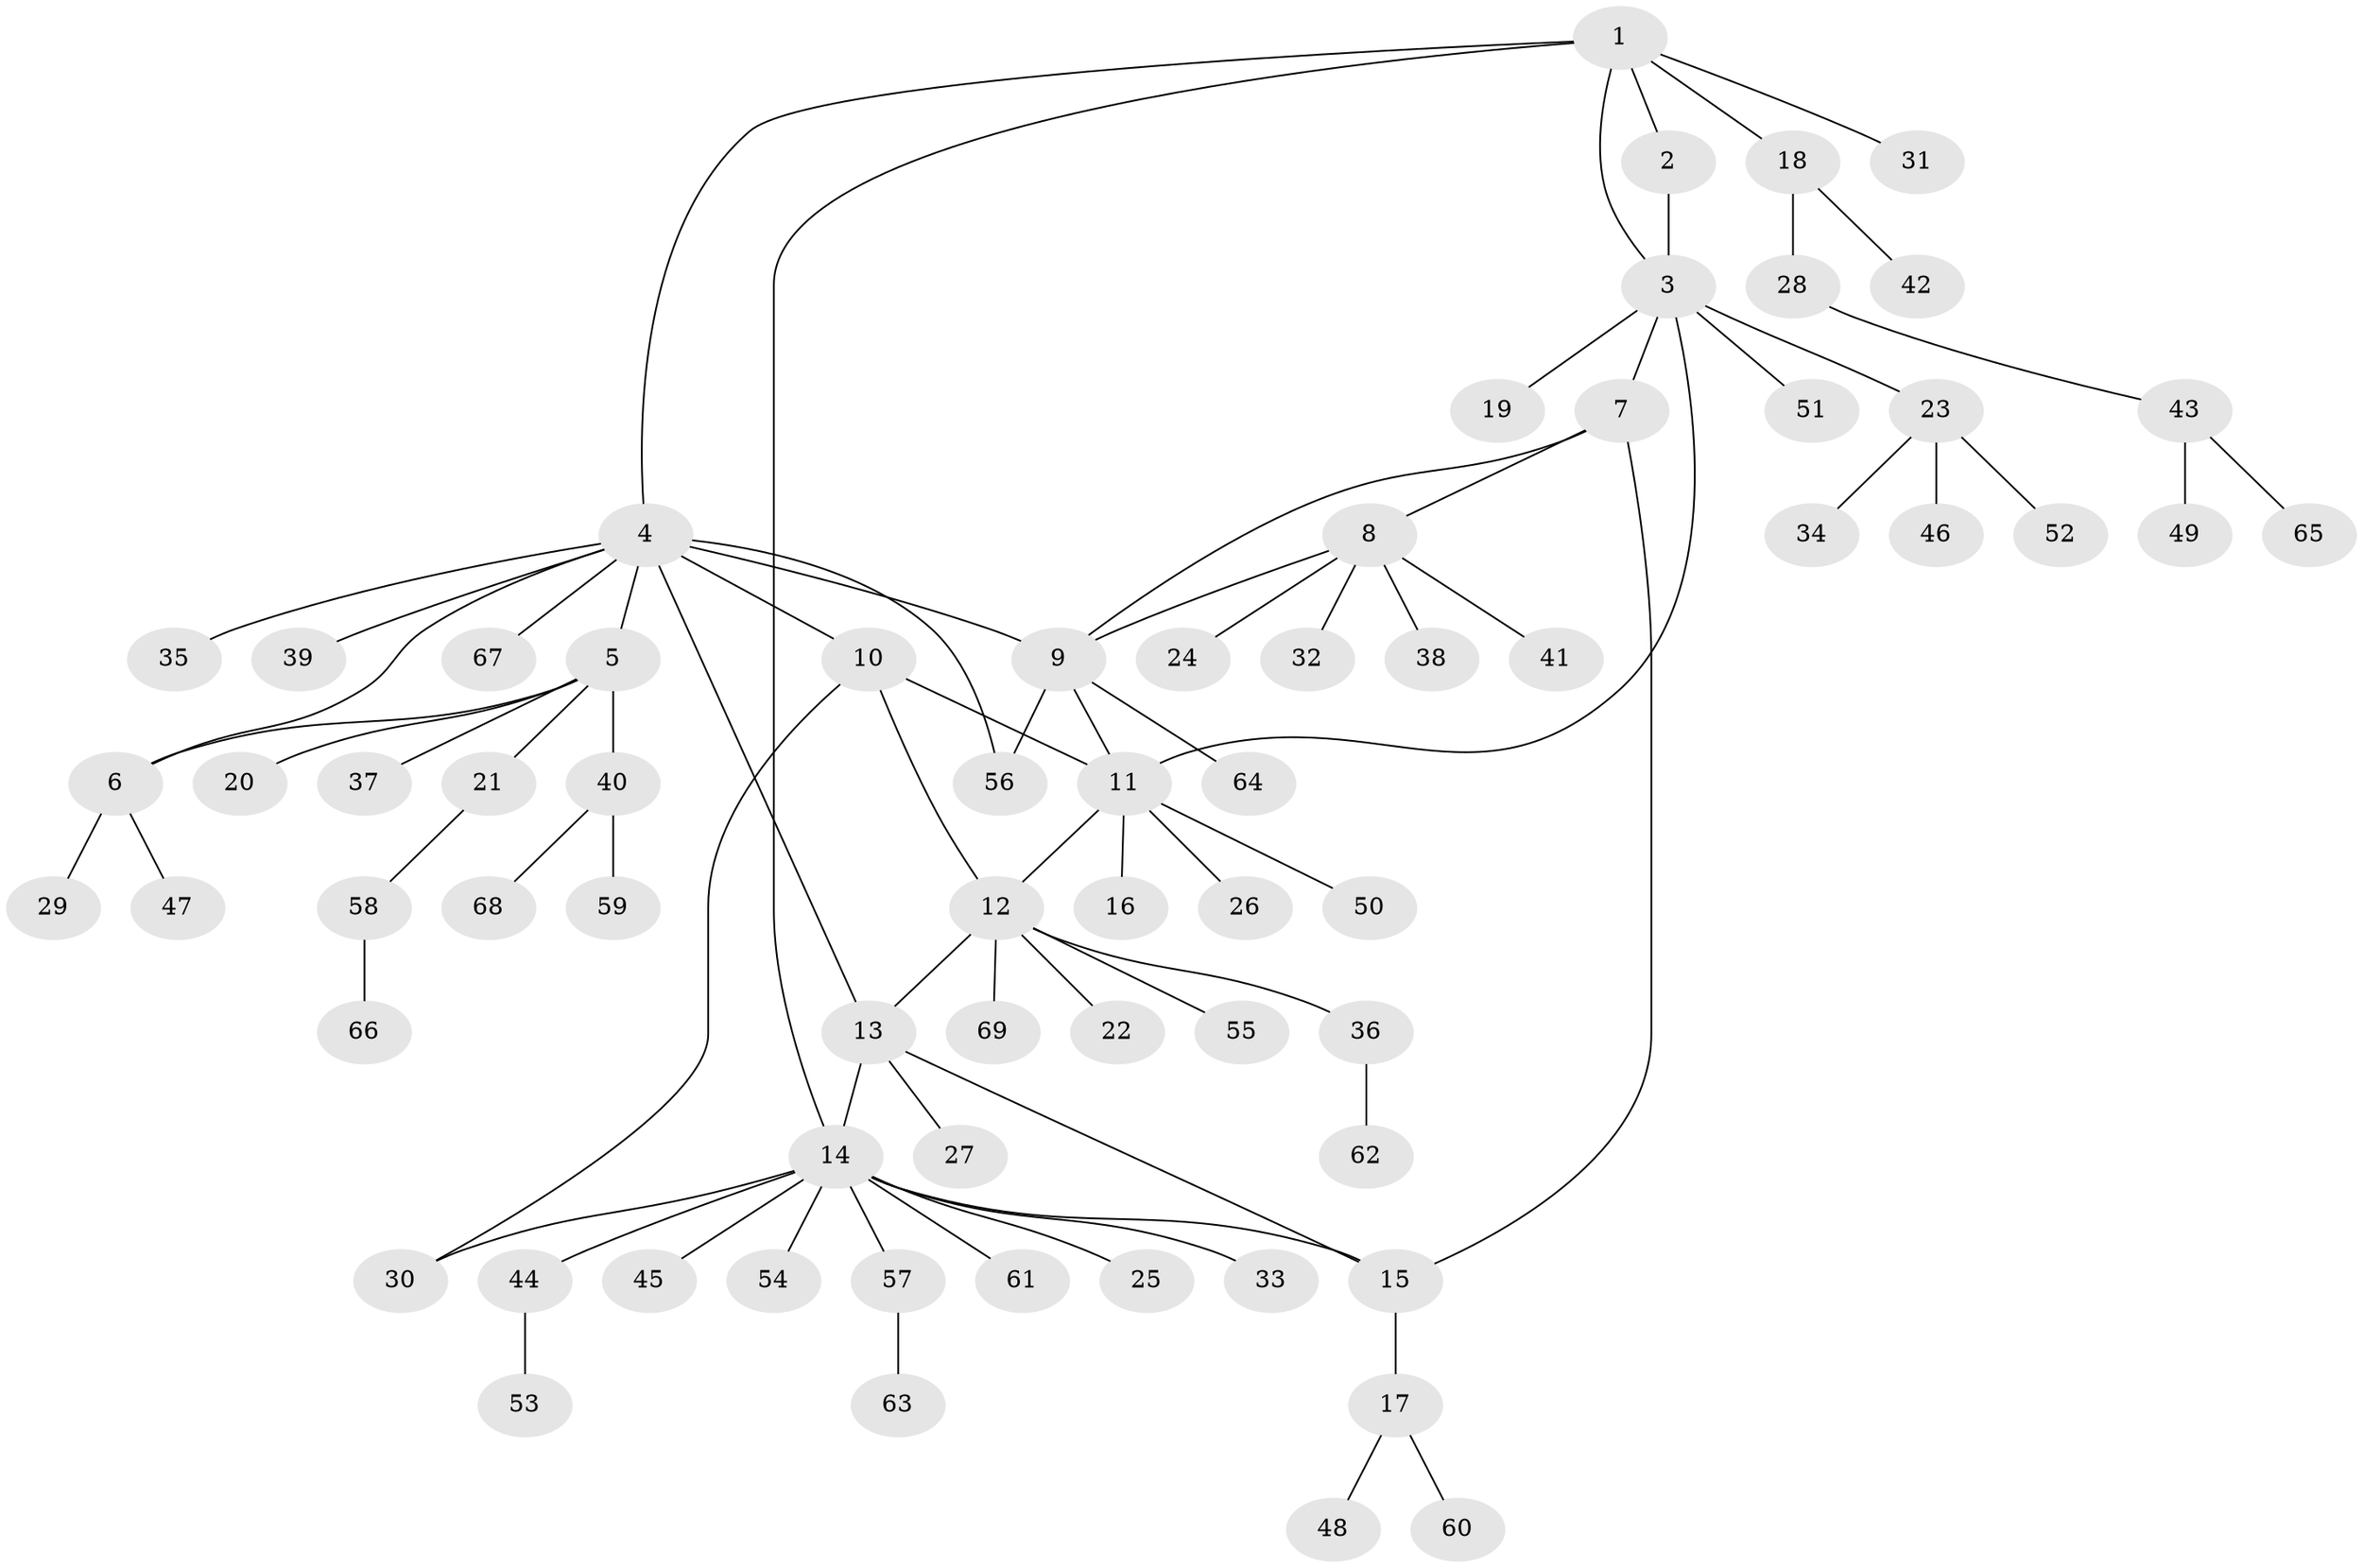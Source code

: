 // coarse degree distribution, {5: 0.061224489795918366, 7: 0.061224489795918366, 4: 0.061224489795918366, 6: 0.04081632653061224, 10: 0.02040816326530612, 3: 0.04081632653061224, 1: 0.6530612244897959, 2: 0.061224489795918366}
// Generated by graph-tools (version 1.1) at 2025/24/03/03/25 07:24:10]
// undirected, 69 vertices, 81 edges
graph export_dot {
graph [start="1"]
  node [color=gray90,style=filled];
  1;
  2;
  3;
  4;
  5;
  6;
  7;
  8;
  9;
  10;
  11;
  12;
  13;
  14;
  15;
  16;
  17;
  18;
  19;
  20;
  21;
  22;
  23;
  24;
  25;
  26;
  27;
  28;
  29;
  30;
  31;
  32;
  33;
  34;
  35;
  36;
  37;
  38;
  39;
  40;
  41;
  42;
  43;
  44;
  45;
  46;
  47;
  48;
  49;
  50;
  51;
  52;
  53;
  54;
  55;
  56;
  57;
  58;
  59;
  60;
  61;
  62;
  63;
  64;
  65;
  66;
  67;
  68;
  69;
  1 -- 2;
  1 -- 3;
  1 -- 4;
  1 -- 14;
  1 -- 18;
  1 -- 31;
  2 -- 3;
  3 -- 7;
  3 -- 11;
  3 -- 19;
  3 -- 23;
  3 -- 51;
  4 -- 5;
  4 -- 6;
  4 -- 9;
  4 -- 10;
  4 -- 13;
  4 -- 35;
  4 -- 39;
  4 -- 56;
  4 -- 67;
  5 -- 6;
  5 -- 20;
  5 -- 21;
  5 -- 37;
  5 -- 40;
  6 -- 29;
  6 -- 47;
  7 -- 8;
  7 -- 9;
  7 -- 15;
  8 -- 9;
  8 -- 24;
  8 -- 32;
  8 -- 38;
  8 -- 41;
  9 -- 11;
  9 -- 56;
  9 -- 64;
  10 -- 11;
  10 -- 12;
  10 -- 30;
  11 -- 12;
  11 -- 16;
  11 -- 26;
  11 -- 50;
  12 -- 13;
  12 -- 22;
  12 -- 36;
  12 -- 55;
  12 -- 69;
  13 -- 14;
  13 -- 15;
  13 -- 27;
  14 -- 15;
  14 -- 25;
  14 -- 30;
  14 -- 33;
  14 -- 44;
  14 -- 45;
  14 -- 54;
  14 -- 57;
  14 -- 61;
  15 -- 17;
  17 -- 48;
  17 -- 60;
  18 -- 28;
  18 -- 42;
  21 -- 58;
  23 -- 34;
  23 -- 46;
  23 -- 52;
  28 -- 43;
  36 -- 62;
  40 -- 59;
  40 -- 68;
  43 -- 49;
  43 -- 65;
  44 -- 53;
  57 -- 63;
  58 -- 66;
}

